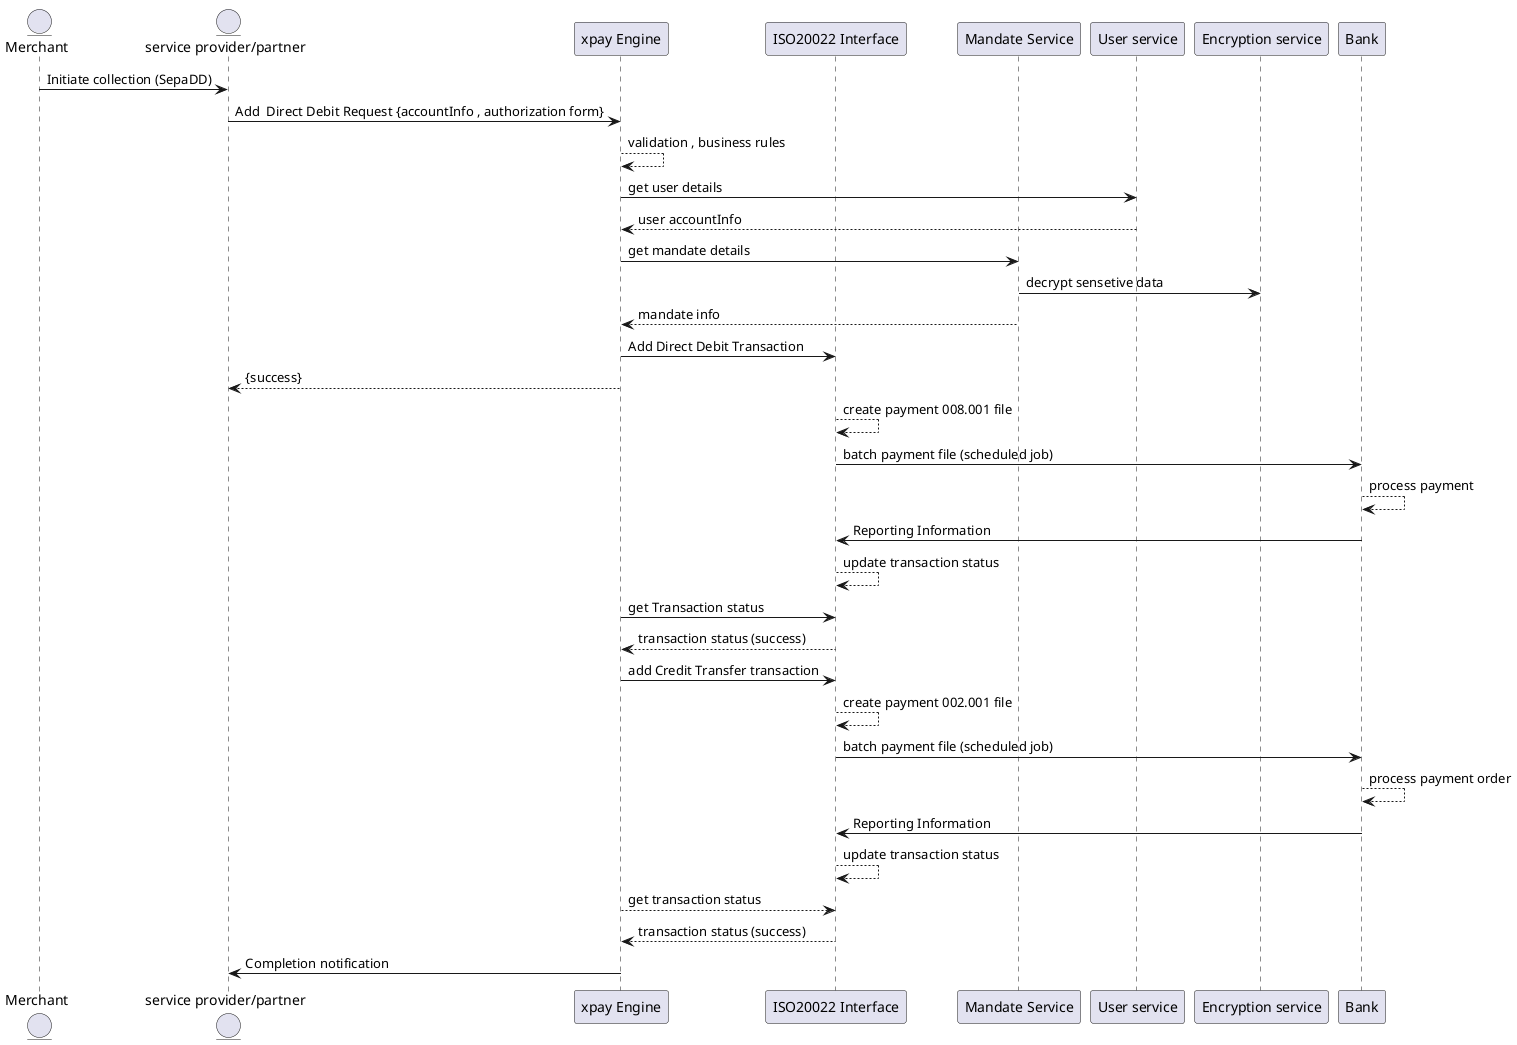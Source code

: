 @startuml
'https://plantuml.com/sequence-diagram
entity "Merchant" as merchant
entity "service provider/partner" as mobyyou
participant "xpay Engine" as xpay
participant "ISO20022 Interface" as iso
participant "Mandate Service" as mandateService
participant "User service" as userservice
participant "Encryption service" as encryptionService

merchant -> mobyyou : Initiate collection (SepaDD)
mobyyou -> xpay : Add  Direct Debit Request {accountInfo , authorization form}
xpay--> xpay: validation , business rules
xpay->userservice: get user details
userservice-->xpay: user accountInfo
xpay->mandateService: get mandate details
mandateService->encryptionService: decrypt sensetive data
mandateService-->xpay: mandate info
xpay-> iso: Add Direct Debit Transaction
xpay-->mobyyou : {success}
iso-->iso : create payment 008.001 file
iso->Bank : batch payment file (scheduled job)
Bank-->Bank: process payment
Bank->iso: Reporting Information
iso-->iso : update transaction status
xpay-> iso : get Transaction status
iso-->xpay : transaction status (success)
xpay-> iso : add Credit Transfer transaction
iso-->iso: create payment 002.001 file
iso-> Bank: batch payment file (scheduled job)
Bank--> Bank : process payment order
Bank ->iso : Reporting Information
iso --> iso : update transaction status
xpay --> iso : get transaction status
iso-->xpay : transaction status (success)
xpay -> mobyyou : Completion notification

@enduml